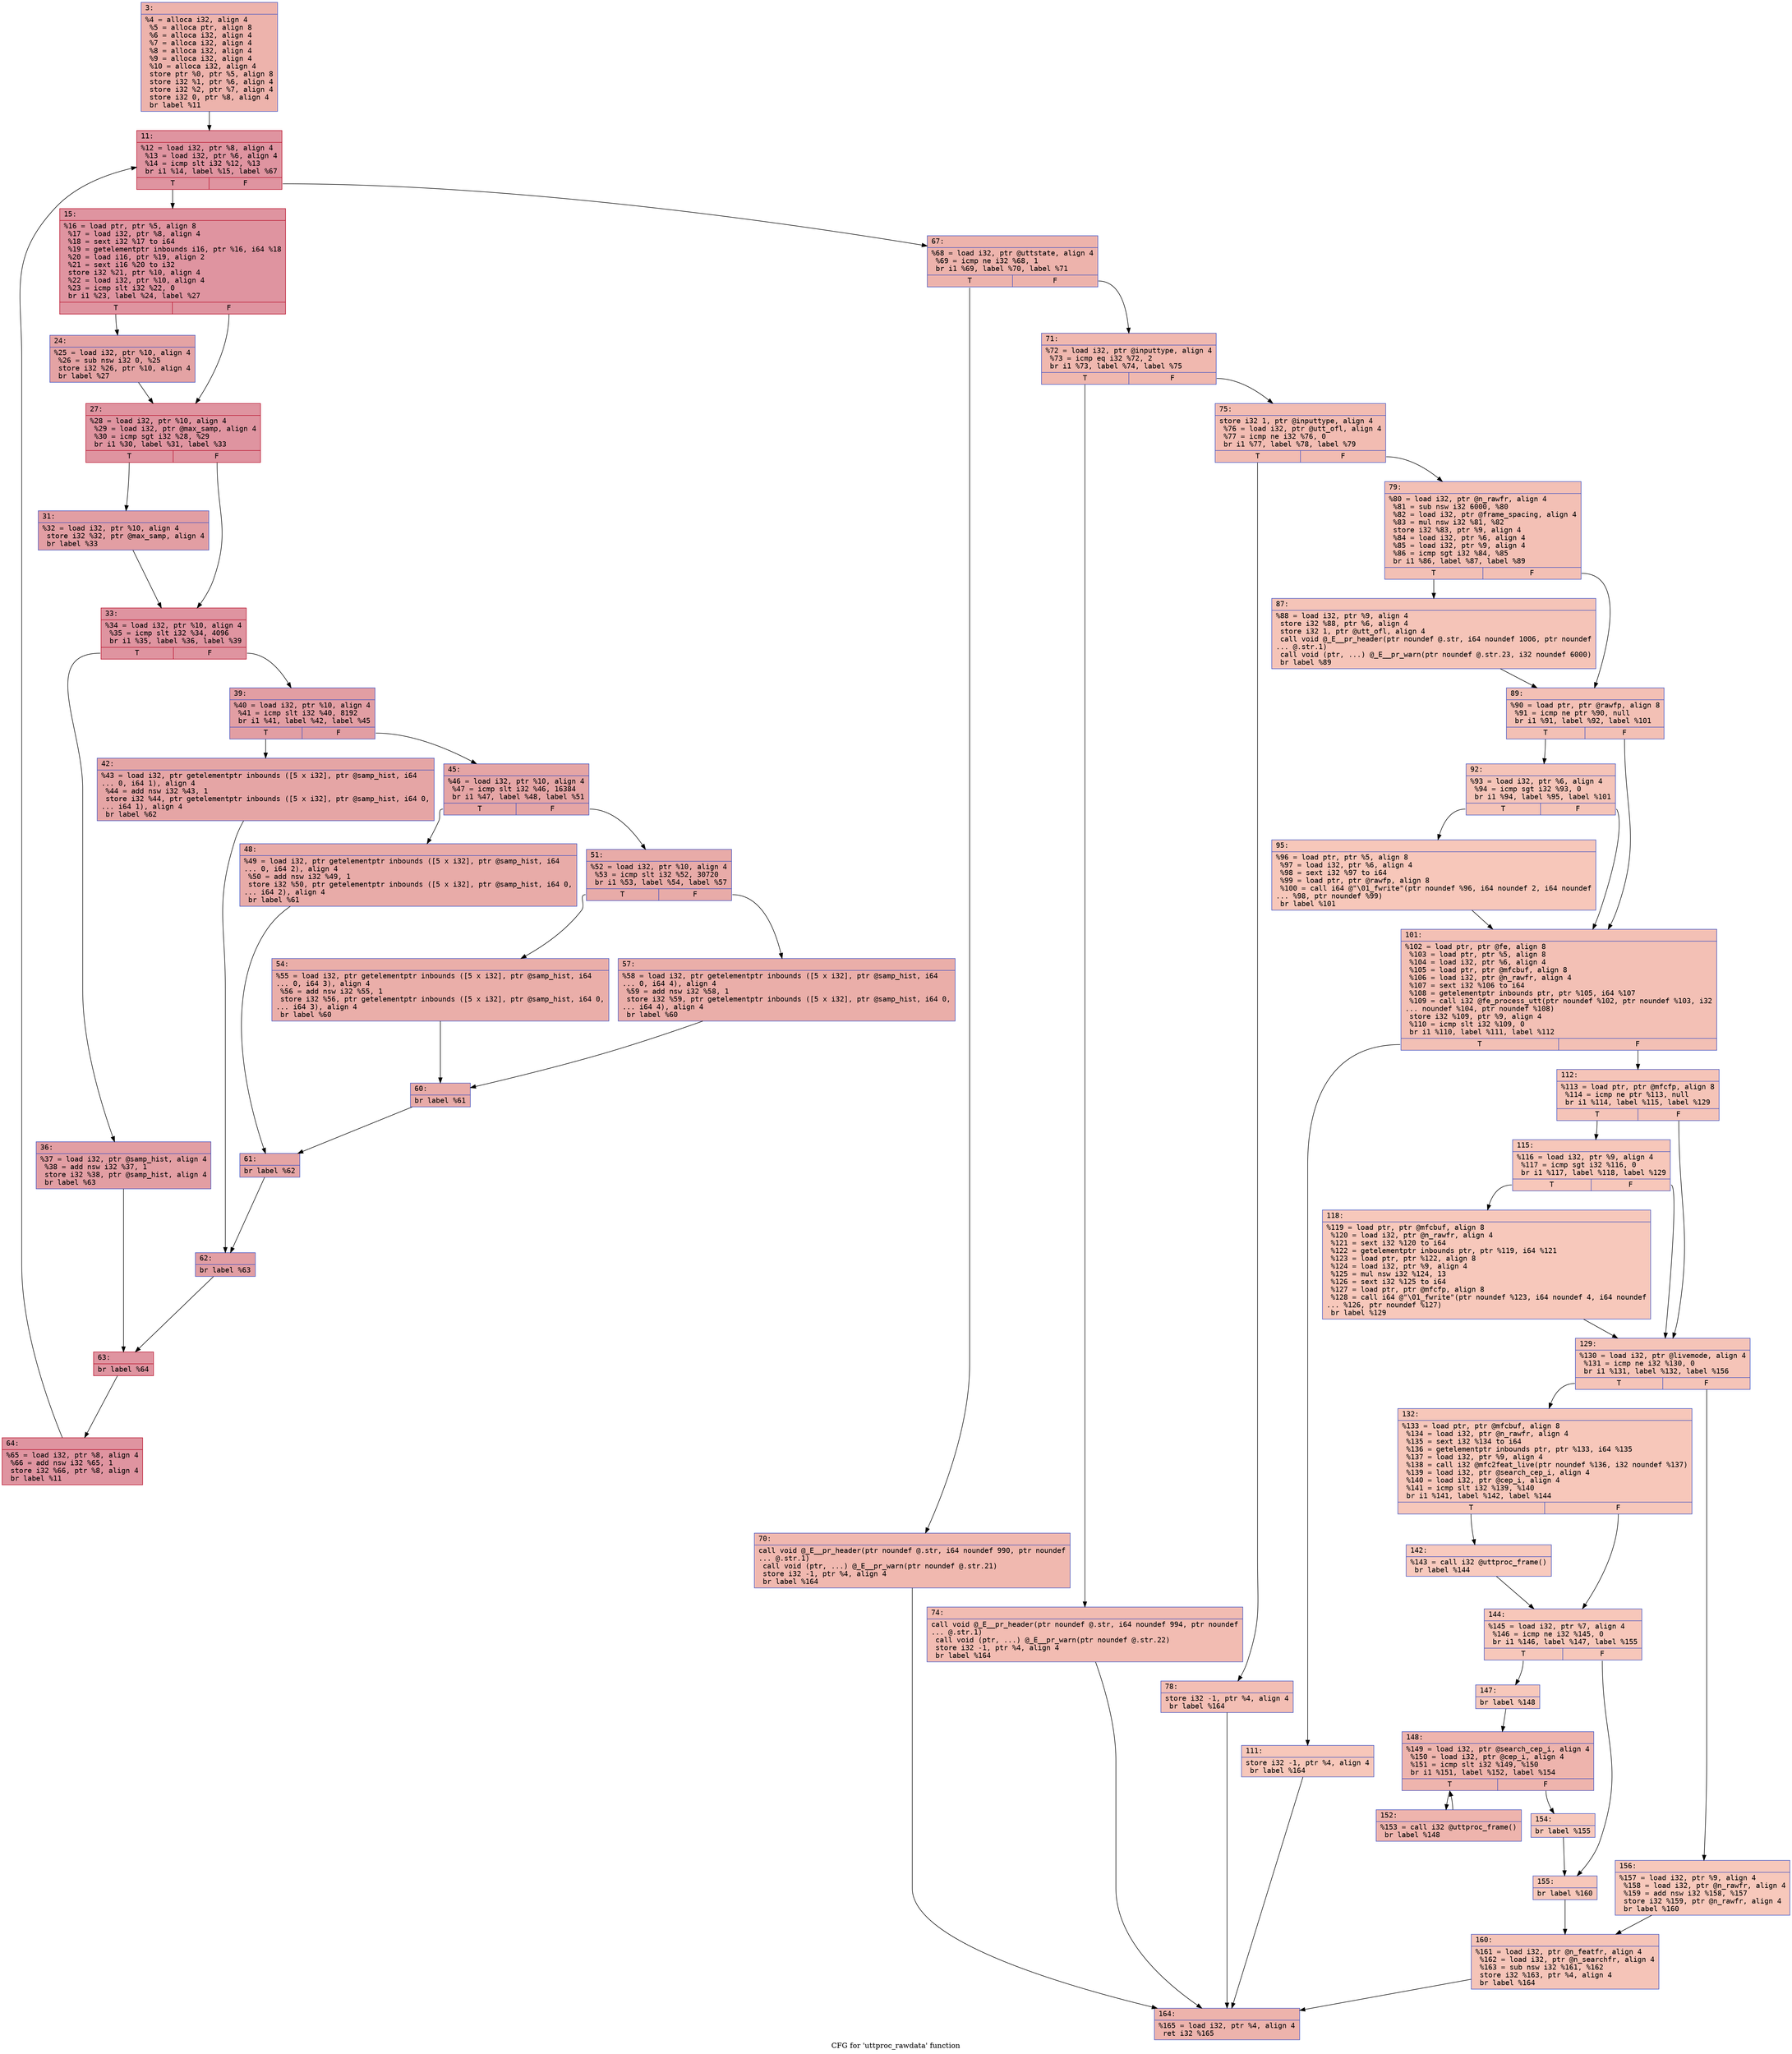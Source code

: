 digraph "CFG for 'uttproc_rawdata' function" {
	label="CFG for 'uttproc_rawdata' function";

	Node0x6000008a45a0 [shape=record,color="#3d50c3ff", style=filled, fillcolor="#d6524470" fontname="Courier",label="{3:\l|  %4 = alloca i32, align 4\l  %5 = alloca ptr, align 8\l  %6 = alloca i32, align 4\l  %7 = alloca i32, align 4\l  %8 = alloca i32, align 4\l  %9 = alloca i32, align 4\l  %10 = alloca i32, align 4\l  store ptr %0, ptr %5, align 8\l  store i32 %1, ptr %6, align 4\l  store i32 %2, ptr %7, align 4\l  store i32 0, ptr %8, align 4\l  br label %11\l}"];
	Node0x6000008a45a0 -> Node0x6000008a45f0[tooltip="3 -> 11\nProbability 100.00%" ];
	Node0x6000008a45f0 [shape=record,color="#b70d28ff", style=filled, fillcolor="#b70d2870" fontname="Courier",label="{11:\l|  %12 = load i32, ptr %8, align 4\l  %13 = load i32, ptr %6, align 4\l  %14 = icmp slt i32 %12, %13\l  br i1 %14, label %15, label %67\l|{<s0>T|<s1>F}}"];
	Node0x6000008a45f0:s0 -> Node0x6000008a4640[tooltip="11 -> 15\nProbability 96.88%" ];
	Node0x6000008a45f0:s1 -> Node0x6000008a4be0[tooltip="11 -> 67\nProbability 3.12%" ];
	Node0x6000008a4640 [shape=record,color="#b70d28ff", style=filled, fillcolor="#b70d2870" fontname="Courier",label="{15:\l|  %16 = load ptr, ptr %5, align 8\l  %17 = load i32, ptr %8, align 4\l  %18 = sext i32 %17 to i64\l  %19 = getelementptr inbounds i16, ptr %16, i64 %18\l  %20 = load i16, ptr %19, align 2\l  %21 = sext i16 %20 to i32\l  store i32 %21, ptr %10, align 4\l  %22 = load i32, ptr %10, align 4\l  %23 = icmp slt i32 %22, 0\l  br i1 %23, label %24, label %27\l|{<s0>T|<s1>F}}"];
	Node0x6000008a4640:s0 -> Node0x6000008a4690[tooltip="15 -> 24\nProbability 37.50%" ];
	Node0x6000008a4640:s1 -> Node0x6000008a46e0[tooltip="15 -> 27\nProbability 62.50%" ];
	Node0x6000008a4690 [shape=record,color="#3d50c3ff", style=filled, fillcolor="#c32e3170" fontname="Courier",label="{24:\l|  %25 = load i32, ptr %10, align 4\l  %26 = sub nsw i32 0, %25\l  store i32 %26, ptr %10, align 4\l  br label %27\l}"];
	Node0x6000008a4690 -> Node0x6000008a46e0[tooltip="24 -> 27\nProbability 100.00%" ];
	Node0x6000008a46e0 [shape=record,color="#b70d28ff", style=filled, fillcolor="#b70d2870" fontname="Courier",label="{27:\l|  %28 = load i32, ptr %10, align 4\l  %29 = load i32, ptr @max_samp, align 4\l  %30 = icmp sgt i32 %28, %29\l  br i1 %30, label %31, label %33\l|{<s0>T|<s1>F}}"];
	Node0x6000008a46e0:s0 -> Node0x6000008a4730[tooltip="27 -> 31\nProbability 50.00%" ];
	Node0x6000008a46e0:s1 -> Node0x6000008a4780[tooltip="27 -> 33\nProbability 50.00%" ];
	Node0x6000008a4730 [shape=record,color="#3d50c3ff", style=filled, fillcolor="#be242e70" fontname="Courier",label="{31:\l|  %32 = load i32, ptr %10, align 4\l  store i32 %32, ptr @max_samp, align 4\l  br label %33\l}"];
	Node0x6000008a4730 -> Node0x6000008a4780[tooltip="31 -> 33\nProbability 100.00%" ];
	Node0x6000008a4780 [shape=record,color="#b70d28ff", style=filled, fillcolor="#b70d2870" fontname="Courier",label="{33:\l|  %34 = load i32, ptr %10, align 4\l  %35 = icmp slt i32 %34, 4096\l  br i1 %35, label %36, label %39\l|{<s0>T|<s1>F}}"];
	Node0x6000008a4780:s0 -> Node0x6000008a47d0[tooltip="33 -> 36\nProbability 50.00%" ];
	Node0x6000008a4780:s1 -> Node0x6000008a4820[tooltip="33 -> 39\nProbability 50.00%" ];
	Node0x6000008a47d0 [shape=record,color="#3d50c3ff", style=filled, fillcolor="#be242e70" fontname="Courier",label="{36:\l|  %37 = load i32, ptr @samp_hist, align 4\l  %38 = add nsw i32 %37, 1\l  store i32 %38, ptr @samp_hist, align 4\l  br label %63\l}"];
	Node0x6000008a47d0 -> Node0x6000008a4b40[tooltip="36 -> 63\nProbability 100.00%" ];
	Node0x6000008a4820 [shape=record,color="#3d50c3ff", style=filled, fillcolor="#be242e70" fontname="Courier",label="{39:\l|  %40 = load i32, ptr %10, align 4\l  %41 = icmp slt i32 %40, 8192\l  br i1 %41, label %42, label %45\l|{<s0>T|<s1>F}}"];
	Node0x6000008a4820:s0 -> Node0x6000008a4870[tooltip="39 -> 42\nProbability 50.00%" ];
	Node0x6000008a4820:s1 -> Node0x6000008a48c0[tooltip="39 -> 45\nProbability 50.00%" ];
	Node0x6000008a4870 [shape=record,color="#3d50c3ff", style=filled, fillcolor="#c5333470" fontname="Courier",label="{42:\l|  %43 = load i32, ptr getelementptr inbounds ([5 x i32], ptr @samp_hist, i64\l... 0, i64 1), align 4\l  %44 = add nsw i32 %43, 1\l  store i32 %44, ptr getelementptr inbounds ([5 x i32], ptr @samp_hist, i64 0,\l... i64 1), align 4\l  br label %62\l}"];
	Node0x6000008a4870 -> Node0x6000008a4af0[tooltip="42 -> 62\nProbability 100.00%" ];
	Node0x6000008a48c0 [shape=record,color="#3d50c3ff", style=filled, fillcolor="#c5333470" fontname="Courier",label="{45:\l|  %46 = load i32, ptr %10, align 4\l  %47 = icmp slt i32 %46, 16384\l  br i1 %47, label %48, label %51\l|{<s0>T|<s1>F}}"];
	Node0x6000008a48c0:s0 -> Node0x6000008a4910[tooltip="45 -> 48\nProbability 50.00%" ];
	Node0x6000008a48c0:s1 -> Node0x6000008a4960[tooltip="45 -> 51\nProbability 50.00%" ];
	Node0x6000008a4910 [shape=record,color="#3d50c3ff", style=filled, fillcolor="#cc403a70" fontname="Courier",label="{48:\l|  %49 = load i32, ptr getelementptr inbounds ([5 x i32], ptr @samp_hist, i64\l... 0, i64 2), align 4\l  %50 = add nsw i32 %49, 1\l  store i32 %50, ptr getelementptr inbounds ([5 x i32], ptr @samp_hist, i64 0,\l... i64 2), align 4\l  br label %61\l}"];
	Node0x6000008a4910 -> Node0x6000008a4aa0[tooltip="48 -> 61\nProbability 100.00%" ];
	Node0x6000008a4960 [shape=record,color="#3d50c3ff", style=filled, fillcolor="#cc403a70" fontname="Courier",label="{51:\l|  %52 = load i32, ptr %10, align 4\l  %53 = icmp slt i32 %52, 30720\l  br i1 %53, label %54, label %57\l|{<s0>T|<s1>F}}"];
	Node0x6000008a4960:s0 -> Node0x6000008a49b0[tooltip="51 -> 54\nProbability 50.00%" ];
	Node0x6000008a4960:s1 -> Node0x6000008a4a00[tooltip="51 -> 57\nProbability 50.00%" ];
	Node0x6000008a49b0 [shape=record,color="#3d50c3ff", style=filled, fillcolor="#d0473d70" fontname="Courier",label="{54:\l|  %55 = load i32, ptr getelementptr inbounds ([5 x i32], ptr @samp_hist, i64\l... 0, i64 3), align 4\l  %56 = add nsw i32 %55, 1\l  store i32 %56, ptr getelementptr inbounds ([5 x i32], ptr @samp_hist, i64 0,\l... i64 3), align 4\l  br label %60\l}"];
	Node0x6000008a49b0 -> Node0x6000008a4a50[tooltip="54 -> 60\nProbability 100.00%" ];
	Node0x6000008a4a00 [shape=record,color="#3d50c3ff", style=filled, fillcolor="#d0473d70" fontname="Courier",label="{57:\l|  %58 = load i32, ptr getelementptr inbounds ([5 x i32], ptr @samp_hist, i64\l... 0, i64 4), align 4\l  %59 = add nsw i32 %58, 1\l  store i32 %59, ptr getelementptr inbounds ([5 x i32], ptr @samp_hist, i64 0,\l... i64 4), align 4\l  br label %60\l}"];
	Node0x6000008a4a00 -> Node0x6000008a4a50[tooltip="57 -> 60\nProbability 100.00%" ];
	Node0x6000008a4a50 [shape=record,color="#3d50c3ff", style=filled, fillcolor="#cc403a70" fontname="Courier",label="{60:\l|  br label %61\l}"];
	Node0x6000008a4a50 -> Node0x6000008a4aa0[tooltip="60 -> 61\nProbability 100.00%" ];
	Node0x6000008a4aa0 [shape=record,color="#3d50c3ff", style=filled, fillcolor="#c5333470" fontname="Courier",label="{61:\l|  br label %62\l}"];
	Node0x6000008a4aa0 -> Node0x6000008a4af0[tooltip="61 -> 62\nProbability 100.00%" ];
	Node0x6000008a4af0 [shape=record,color="#3d50c3ff", style=filled, fillcolor="#be242e70" fontname="Courier",label="{62:\l|  br label %63\l}"];
	Node0x6000008a4af0 -> Node0x6000008a4b40[tooltip="62 -> 63\nProbability 100.00%" ];
	Node0x6000008a4b40 [shape=record,color="#b70d28ff", style=filled, fillcolor="#b70d2870" fontname="Courier",label="{63:\l|  br label %64\l}"];
	Node0x6000008a4b40 -> Node0x6000008a4b90[tooltip="63 -> 64\nProbability 100.00%" ];
	Node0x6000008a4b90 [shape=record,color="#b70d28ff", style=filled, fillcolor="#b70d2870" fontname="Courier",label="{64:\l|  %65 = load i32, ptr %8, align 4\l  %66 = add nsw i32 %65, 1\l  store i32 %66, ptr %8, align 4\l  br label %11\l}"];
	Node0x6000008a4b90 -> Node0x6000008a45f0[tooltip="64 -> 11\nProbability 100.00%" ];
	Node0x6000008a4be0 [shape=record,color="#3d50c3ff", style=filled, fillcolor="#d6524470" fontname="Courier",label="{67:\l|  %68 = load i32, ptr @uttstate, align 4\l  %69 = icmp ne i32 %68, 1\l  br i1 %69, label %70, label %71\l|{<s0>T|<s1>F}}"];
	Node0x6000008a4be0:s0 -> Node0x6000008a4c30[tooltip="67 -> 70\nProbability 50.00%" ];
	Node0x6000008a4be0:s1 -> Node0x6000008a4c80[tooltip="67 -> 71\nProbability 50.00%" ];
	Node0x6000008a4c30 [shape=record,color="#3d50c3ff", style=filled, fillcolor="#dc5d4a70" fontname="Courier",label="{70:\l|  call void @_E__pr_header(ptr noundef @.str, i64 noundef 990, ptr noundef\l... @.str.1)\l  call void (ptr, ...) @_E__pr_warn(ptr noundef @.str.21)\l  store i32 -1, ptr %4, align 4\l  br label %164\l}"];
	Node0x6000008a4c30 -> Node0x6000008a5450[tooltip="70 -> 164\nProbability 100.00%" ];
	Node0x6000008a4c80 [shape=record,color="#3d50c3ff", style=filled, fillcolor="#dc5d4a70" fontname="Courier",label="{71:\l|  %72 = load i32, ptr @inputtype, align 4\l  %73 = icmp eq i32 %72, 2\l  br i1 %73, label %74, label %75\l|{<s0>T|<s1>F}}"];
	Node0x6000008a4c80:s0 -> Node0x6000008a4cd0[tooltip="71 -> 74\nProbability 50.00%" ];
	Node0x6000008a4c80:s1 -> Node0x6000008a4d20[tooltip="71 -> 75\nProbability 50.00%" ];
	Node0x6000008a4cd0 [shape=record,color="#3d50c3ff", style=filled, fillcolor="#e1675170" fontname="Courier",label="{74:\l|  call void @_E__pr_header(ptr noundef @.str, i64 noundef 994, ptr noundef\l... @.str.1)\l  call void (ptr, ...) @_E__pr_warn(ptr noundef @.str.22)\l  store i32 -1, ptr %4, align 4\l  br label %164\l}"];
	Node0x6000008a4cd0 -> Node0x6000008a5450[tooltip="74 -> 164\nProbability 100.00%" ];
	Node0x6000008a4d20 [shape=record,color="#3d50c3ff", style=filled, fillcolor="#e1675170" fontname="Courier",label="{75:\l|  store i32 1, ptr @inputtype, align 4\l  %76 = load i32, ptr @utt_ofl, align 4\l  %77 = icmp ne i32 %76, 0\l  br i1 %77, label %78, label %79\l|{<s0>T|<s1>F}}"];
	Node0x6000008a4d20:s0 -> Node0x6000008a4d70[tooltip="75 -> 78\nProbability 62.50%" ];
	Node0x6000008a4d20:s1 -> Node0x6000008a4dc0[tooltip="75 -> 79\nProbability 37.50%" ];
	Node0x6000008a4d70 [shape=record,color="#3d50c3ff", style=filled, fillcolor="#e36c5570" fontname="Courier",label="{78:\l|  store i32 -1, ptr %4, align 4\l  br label %164\l}"];
	Node0x6000008a4d70 -> Node0x6000008a5450[tooltip="78 -> 164\nProbability 100.00%" ];
	Node0x6000008a4dc0 [shape=record,color="#3d50c3ff", style=filled, fillcolor="#e5705870" fontname="Courier",label="{79:\l|  %80 = load i32, ptr @n_rawfr, align 4\l  %81 = sub nsw i32 6000, %80\l  %82 = load i32, ptr @frame_spacing, align 4\l  %83 = mul nsw i32 %81, %82\l  store i32 %83, ptr %9, align 4\l  %84 = load i32, ptr %6, align 4\l  %85 = load i32, ptr %9, align 4\l  %86 = icmp sgt i32 %84, %85\l  br i1 %86, label %87, label %89\l|{<s0>T|<s1>F}}"];
	Node0x6000008a4dc0:s0 -> Node0x6000008a4e10[tooltip="79 -> 87\nProbability 50.00%" ];
	Node0x6000008a4dc0:s1 -> Node0x6000008a4e60[tooltip="79 -> 89\nProbability 50.00%" ];
	Node0x6000008a4e10 [shape=record,color="#3d50c3ff", style=filled, fillcolor="#e97a5f70" fontname="Courier",label="{87:\l|  %88 = load i32, ptr %9, align 4\l  store i32 %88, ptr %6, align 4\l  store i32 1, ptr @utt_ofl, align 4\l  call void @_E__pr_header(ptr noundef @.str, i64 noundef 1006, ptr noundef\l... @.str.1)\l  call void (ptr, ...) @_E__pr_warn(ptr noundef @.str.23, i32 noundef 6000)\l  br label %89\l}"];
	Node0x6000008a4e10 -> Node0x6000008a4e60[tooltip="87 -> 89\nProbability 100.00%" ];
	Node0x6000008a4e60 [shape=record,color="#3d50c3ff", style=filled, fillcolor="#e5705870" fontname="Courier",label="{89:\l|  %90 = load ptr, ptr @rawfp, align 8\l  %91 = icmp ne ptr %90, null\l  br i1 %91, label %92, label %101\l|{<s0>T|<s1>F}}"];
	Node0x6000008a4e60:s0 -> Node0x6000008a4eb0[tooltip="89 -> 92\nProbability 62.50%" ];
	Node0x6000008a4e60:s1 -> Node0x6000008a4f50[tooltip="89 -> 101\nProbability 37.50%" ];
	Node0x6000008a4eb0 [shape=record,color="#3d50c3ff", style=filled, fillcolor="#e97a5f70" fontname="Courier",label="{92:\l|  %93 = load i32, ptr %6, align 4\l  %94 = icmp sgt i32 %93, 0\l  br i1 %94, label %95, label %101\l|{<s0>T|<s1>F}}"];
	Node0x6000008a4eb0:s0 -> Node0x6000008a4f00[tooltip="92 -> 95\nProbability 62.50%" ];
	Node0x6000008a4eb0:s1 -> Node0x6000008a4f50[tooltip="92 -> 101\nProbability 37.50%" ];
	Node0x6000008a4f00 [shape=record,color="#3d50c3ff", style=filled, fillcolor="#ec7f6370" fontname="Courier",label="{95:\l|  %96 = load ptr, ptr %5, align 8\l  %97 = load i32, ptr %6, align 4\l  %98 = sext i32 %97 to i64\l  %99 = load ptr, ptr @rawfp, align 8\l  %100 = call i64 @\"\\01_fwrite\"(ptr noundef %96, i64 noundef 2, i64 noundef\l... %98, ptr noundef %99)\l  br label %101\l}"];
	Node0x6000008a4f00 -> Node0x6000008a4f50[tooltip="95 -> 101\nProbability 100.00%" ];
	Node0x6000008a4f50 [shape=record,color="#3d50c3ff", style=filled, fillcolor="#e5705870" fontname="Courier",label="{101:\l|  %102 = load ptr, ptr @fe, align 8\l  %103 = load ptr, ptr %5, align 8\l  %104 = load i32, ptr %6, align 4\l  %105 = load ptr, ptr @mfcbuf, align 8\l  %106 = load i32, ptr @n_rawfr, align 4\l  %107 = sext i32 %106 to i64\l  %108 = getelementptr inbounds ptr, ptr %105, i64 %107\l  %109 = call i32 @fe_process_utt(ptr noundef %102, ptr noundef %103, i32\l... noundef %104, ptr noundef %108)\l  store i32 %109, ptr %9, align 4\l  %110 = icmp slt i32 %109, 0\l  br i1 %110, label %111, label %112\l|{<s0>T|<s1>F}}"];
	Node0x6000008a4f50:s0 -> Node0x6000008a4fa0[tooltip="101 -> 111\nProbability 37.50%" ];
	Node0x6000008a4f50:s1 -> Node0x6000008a4ff0[tooltip="101 -> 112\nProbability 62.50%" ];
	Node0x6000008a4fa0 [shape=record,color="#3d50c3ff", style=filled, fillcolor="#ec7f6370" fontname="Courier",label="{111:\l|  store i32 -1, ptr %4, align 4\l  br label %164\l}"];
	Node0x6000008a4fa0 -> Node0x6000008a5450[tooltip="111 -> 164\nProbability 100.00%" ];
	Node0x6000008a4ff0 [shape=record,color="#3d50c3ff", style=filled, fillcolor="#e97a5f70" fontname="Courier",label="{112:\l|  %113 = load ptr, ptr @mfcfp, align 8\l  %114 = icmp ne ptr %113, null\l  br i1 %114, label %115, label %129\l|{<s0>T|<s1>F}}"];
	Node0x6000008a4ff0:s0 -> Node0x6000008a5040[tooltip="112 -> 115\nProbability 62.50%" ];
	Node0x6000008a4ff0:s1 -> Node0x6000008a50e0[tooltip="112 -> 129\nProbability 37.50%" ];
	Node0x6000008a5040 [shape=record,color="#3d50c3ff", style=filled, fillcolor="#ec7f6370" fontname="Courier",label="{115:\l|  %116 = load i32, ptr %9, align 4\l  %117 = icmp sgt i32 %116, 0\l  br i1 %117, label %118, label %129\l|{<s0>T|<s1>F}}"];
	Node0x6000008a5040:s0 -> Node0x6000008a5090[tooltip="115 -> 118\nProbability 62.50%" ];
	Node0x6000008a5040:s1 -> Node0x6000008a50e0[tooltip="115 -> 129\nProbability 37.50%" ];
	Node0x6000008a5090 [shape=record,color="#3d50c3ff", style=filled, fillcolor="#ed836670" fontname="Courier",label="{118:\l|  %119 = load ptr, ptr @mfcbuf, align 8\l  %120 = load i32, ptr @n_rawfr, align 4\l  %121 = sext i32 %120 to i64\l  %122 = getelementptr inbounds ptr, ptr %119, i64 %121\l  %123 = load ptr, ptr %122, align 8\l  %124 = load i32, ptr %9, align 4\l  %125 = mul nsw i32 %124, 13\l  %126 = sext i32 %125 to i64\l  %127 = load ptr, ptr @mfcfp, align 8\l  %128 = call i64 @\"\\01_fwrite\"(ptr noundef %123, i64 noundef 4, i64 noundef\l... %126, ptr noundef %127)\l  br label %129\l}"];
	Node0x6000008a5090 -> Node0x6000008a50e0[tooltip="118 -> 129\nProbability 100.00%" ];
	Node0x6000008a50e0 [shape=record,color="#3d50c3ff", style=filled, fillcolor="#e97a5f70" fontname="Courier",label="{129:\l|  %130 = load i32, ptr @livemode, align 4\l  %131 = icmp ne i32 %130, 0\l  br i1 %131, label %132, label %156\l|{<s0>T|<s1>F}}"];
	Node0x6000008a50e0:s0 -> Node0x6000008a5130[tooltip="129 -> 132\nProbability 62.50%" ];
	Node0x6000008a50e0:s1 -> Node0x6000008a53b0[tooltip="129 -> 156\nProbability 37.50%" ];
	Node0x6000008a5130 [shape=record,color="#3d50c3ff", style=filled, fillcolor="#ec7f6370" fontname="Courier",label="{132:\l|  %133 = load ptr, ptr @mfcbuf, align 8\l  %134 = load i32, ptr @n_rawfr, align 4\l  %135 = sext i32 %134 to i64\l  %136 = getelementptr inbounds ptr, ptr %133, i64 %135\l  %137 = load i32, ptr %9, align 4\l  %138 = call i32 @mfc2feat_live(ptr noundef %136, i32 noundef %137)\l  %139 = load i32, ptr @search_cep_i, align 4\l  %140 = load i32, ptr @cep_i, align 4\l  %141 = icmp slt i32 %139, %140\l  br i1 %141, label %142, label %144\l|{<s0>T|<s1>F}}"];
	Node0x6000008a5130:s0 -> Node0x6000008a5180[tooltip="132 -> 142\nProbability 50.00%" ];
	Node0x6000008a5130:s1 -> Node0x6000008a51d0[tooltip="132 -> 144\nProbability 50.00%" ];
	Node0x6000008a5180 [shape=record,color="#3d50c3ff", style=filled, fillcolor="#ef886b70" fontname="Courier",label="{142:\l|  %143 = call i32 @uttproc_frame()\l  br label %144\l}"];
	Node0x6000008a5180 -> Node0x6000008a51d0[tooltip="142 -> 144\nProbability 100.00%" ];
	Node0x6000008a51d0 [shape=record,color="#3d50c3ff", style=filled, fillcolor="#ec7f6370" fontname="Courier",label="{144:\l|  %145 = load i32, ptr %7, align 4\l  %146 = icmp ne i32 %145, 0\l  br i1 %146, label %147, label %155\l|{<s0>T|<s1>F}}"];
	Node0x6000008a51d0:s0 -> Node0x6000008a5220[tooltip="144 -> 147\nProbability 62.50%" ];
	Node0x6000008a51d0:s1 -> Node0x6000008a5360[tooltip="144 -> 155\nProbability 37.50%" ];
	Node0x6000008a5220 [shape=record,color="#3d50c3ff", style=filled, fillcolor="#ed836670" fontname="Courier",label="{147:\l|  br label %148\l}"];
	Node0x6000008a5220 -> Node0x6000008a5270[tooltip="147 -> 148\nProbability 100.00%" ];
	Node0x6000008a5270 [shape=record,color="#3d50c3ff", style=filled, fillcolor="#d8564670" fontname="Courier",label="{148:\l|  %149 = load i32, ptr @search_cep_i, align 4\l  %150 = load i32, ptr @cep_i, align 4\l  %151 = icmp slt i32 %149, %150\l  br i1 %151, label %152, label %154\l|{<s0>T|<s1>F}}"];
	Node0x6000008a5270:s0 -> Node0x6000008a52c0[tooltip="148 -> 152\nProbability 96.88%" ];
	Node0x6000008a5270:s1 -> Node0x6000008a5310[tooltip="148 -> 154\nProbability 3.12%" ];
	Node0x6000008a52c0 [shape=record,color="#3d50c3ff", style=filled, fillcolor="#d8564670" fontname="Courier",label="{152:\l|  %153 = call i32 @uttproc_frame()\l  br label %148\l}"];
	Node0x6000008a52c0 -> Node0x6000008a5270[tooltip="152 -> 148\nProbability 100.00%" ];
	Node0x6000008a5310 [shape=record,color="#3d50c3ff", style=filled, fillcolor="#ed836670" fontname="Courier",label="{154:\l|  br label %155\l}"];
	Node0x6000008a5310 -> Node0x6000008a5360[tooltip="154 -> 155\nProbability 100.00%" ];
	Node0x6000008a5360 [shape=record,color="#3d50c3ff", style=filled, fillcolor="#ec7f6370" fontname="Courier",label="{155:\l|  br label %160\l}"];
	Node0x6000008a5360 -> Node0x6000008a5400[tooltip="155 -> 160\nProbability 100.00%" ];
	Node0x6000008a53b0 [shape=record,color="#3d50c3ff", style=filled, fillcolor="#ed836670" fontname="Courier",label="{156:\l|  %157 = load i32, ptr %9, align 4\l  %158 = load i32, ptr @n_rawfr, align 4\l  %159 = add nsw i32 %158, %157\l  store i32 %159, ptr @n_rawfr, align 4\l  br label %160\l}"];
	Node0x6000008a53b0 -> Node0x6000008a5400[tooltip="156 -> 160\nProbability 100.00%" ];
	Node0x6000008a5400 [shape=record,color="#3d50c3ff", style=filled, fillcolor="#e97a5f70" fontname="Courier",label="{160:\l|  %161 = load i32, ptr @n_featfr, align 4\l  %162 = load i32, ptr @n_searchfr, align 4\l  %163 = sub nsw i32 %161, %162\l  store i32 %163, ptr %4, align 4\l  br label %164\l}"];
	Node0x6000008a5400 -> Node0x6000008a5450[tooltip="160 -> 164\nProbability 100.00%" ];
	Node0x6000008a5450 [shape=record,color="#3d50c3ff", style=filled, fillcolor="#d6524470" fontname="Courier",label="{164:\l|  %165 = load i32, ptr %4, align 4\l  ret i32 %165\l}"];
}
